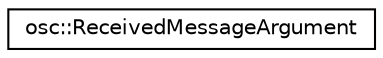 digraph "Graphical Class Hierarchy"
{
 // LATEX_PDF_SIZE
  edge [fontname="Helvetica",fontsize="10",labelfontname="Helvetica",labelfontsize="10"];
  node [fontname="Helvetica",fontsize="10",shape=record];
  rankdir="LR";
  Node0 [label="osc::ReceivedMessageArgument",height=0.2,width=0.4,color="black", fillcolor="white", style="filled",URL="$classosc_1_1ReceivedMessageArgument.html",tooltip=" "];
}
